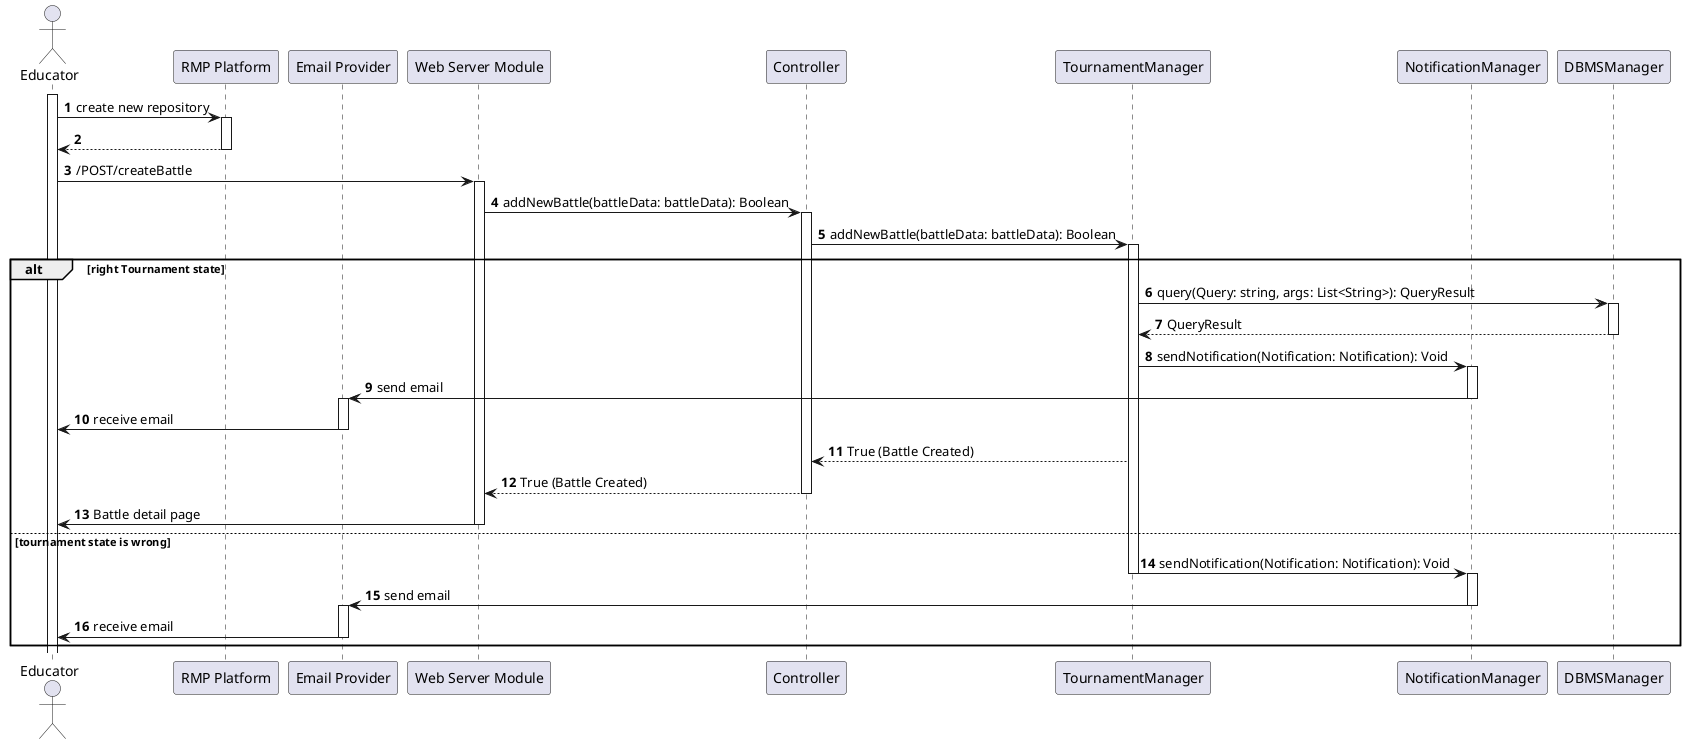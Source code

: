@startuml

'NEW:w
autonumber
actor Educator as E
participant "RMP Platform" as RMP
participant "Email Provider" as EM 
participant "Web Server Module" as WS
participant Controller as C
participant TournamentManager as TM
participant NotificationManager as NM
participant DBMSManager as DB 

activate E
E -> RMP: create new repository
activate RMP
RMP --> E
deactivate RMP
E -> WS: /POST/createBattle
activate WS
WS -> C: addNewBattle(battleData: battleData): Boolean
activate C
C -> TM: addNewBattle(battleData: battleData): Boolean
activate TM
alt right Tournament state
    TM -> DB: query(Query: string, args: List<String>): QueryResult
    activate DB
    DB --> TM: QueryResult
    deactivate DB
    TM -> NM: sendNotification(Notification: Notification): Void
    activate NM
    NM -> EM: send email
    deactivate NM
    activate EM
    EM -> E: receive email
    deactivate EM
    TM --> C: True (Battle Created)
    C --> WS: True (Battle Created)
    deactivate C
    WS -> E: Battle detail page
    deactivate WS
else tournament state is wrong 
    TM -> NM: sendNotification(Notification: Notification): Void
    deactivate TM
    activate NM
    NM -> EM: send email
    deactivate NM
    activate EM
    EM -> E: receive email
    deactivate EM
end
@enduml
